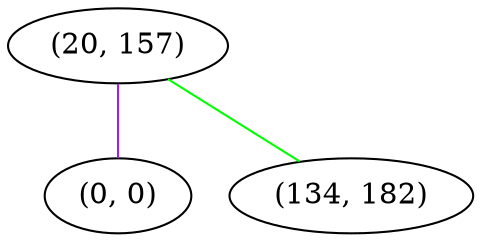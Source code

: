 graph "" {
"(20, 157)";
"(0, 0)";
"(134, 182)";
"(20, 157)" -- "(0, 0)"  [color=purple, key=0, weight=4];
"(20, 157)" -- "(134, 182)"  [color=green, key=0, weight=2];
}
